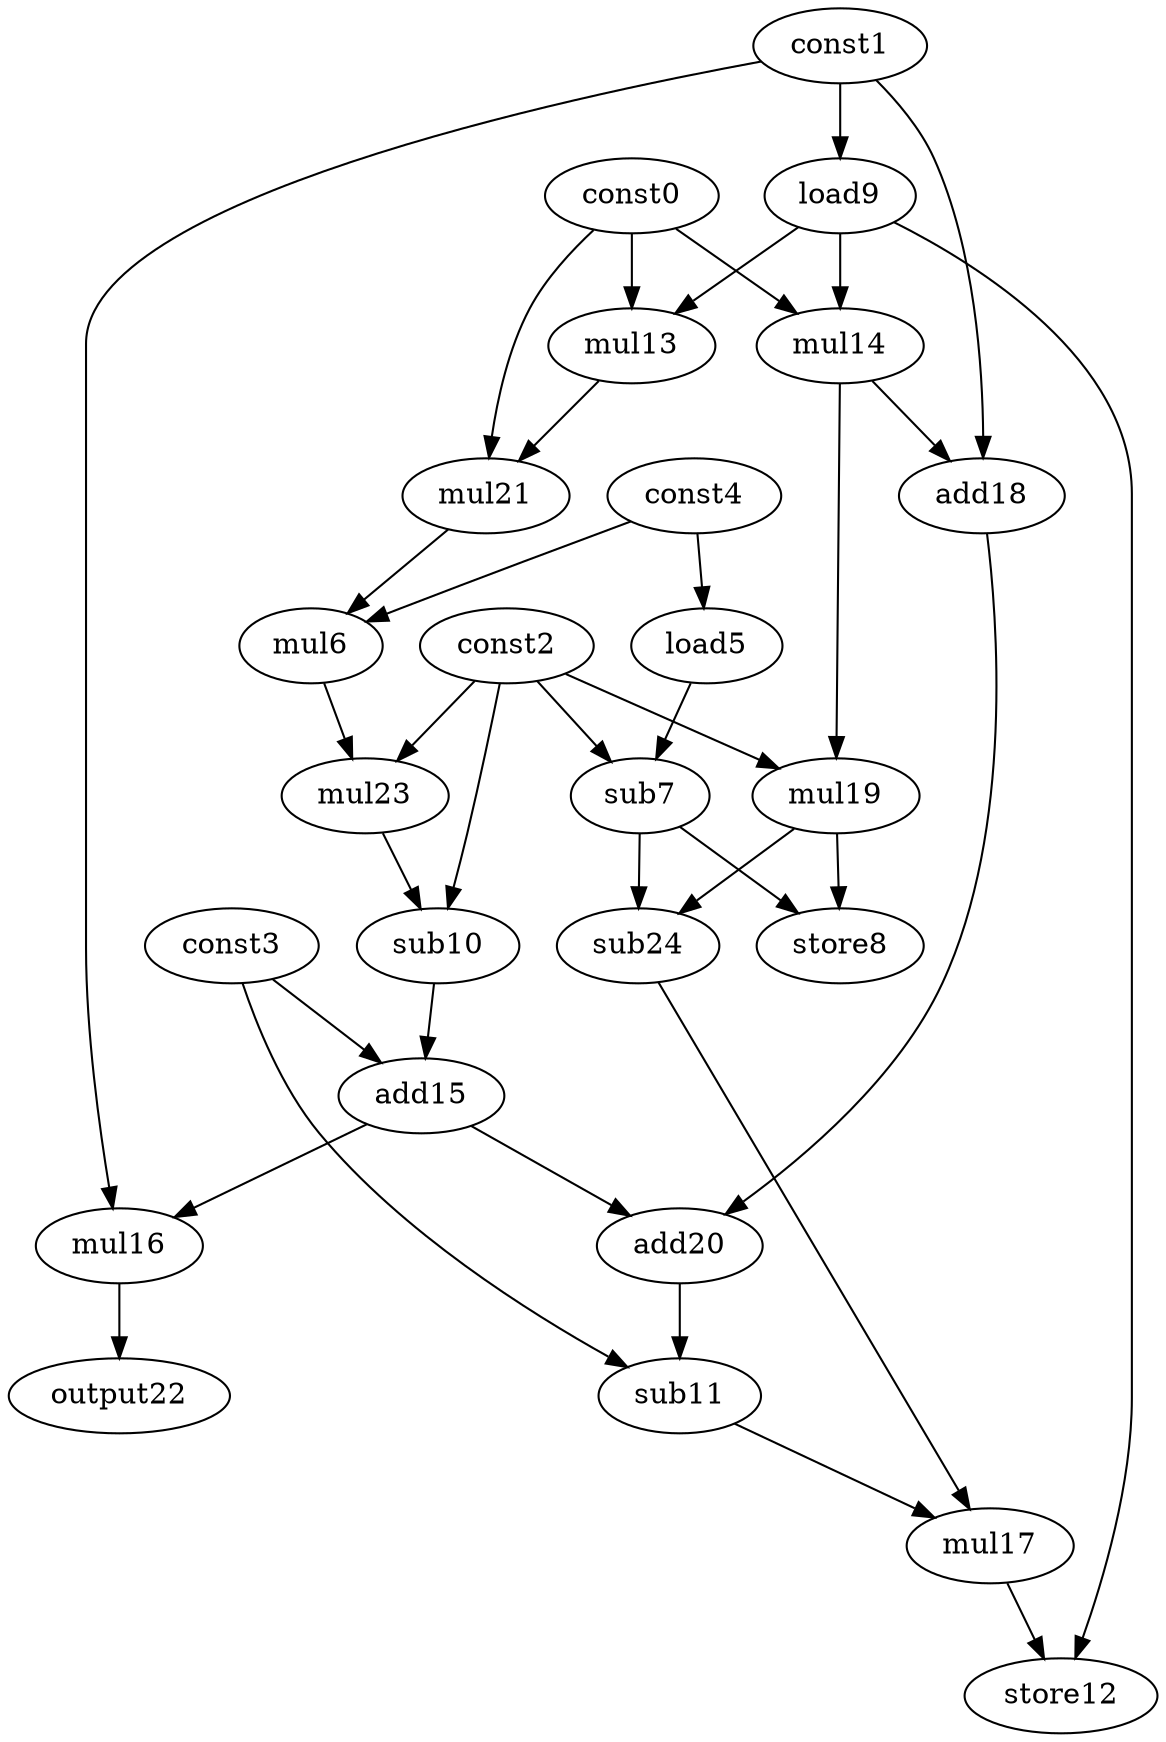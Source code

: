 digraph G { 
const0[opcode=const]; 
const1[opcode=const]; 
const2[opcode=const]; 
const3[opcode=const]; 
const4[opcode=const]; 
load5[opcode=load]; 
mul6[opcode=mul]; 
sub7[opcode=sub]; 
store8[opcode=store]; 
load9[opcode=load]; 
sub10[opcode=sub]; 
sub11[opcode=sub]; 
store12[opcode=store]; 
mul13[opcode=mul]; 
mul14[opcode=mul]; 
add15[opcode=add]; 
mul16[opcode=mul]; 
mul17[opcode=mul]; 
add18[opcode=add]; 
mul19[opcode=mul]; 
add20[opcode=add]; 
mul21[opcode=mul]; 
output22[opcode=output]; 
mul23[opcode=mul]; 
sub24[opcode=sub]; 
const4->load5[operand=0];
const1->load9[operand=0];
const2->sub7[operand=0];
load5->sub7[operand=1];
const0->mul13[operand=0];
load9->mul13[operand=1];
const0->mul14[operand=0];
load9->mul14[operand=1];
const1->add18[operand=0];
mul14->add18[operand=1];
const2->mul19[operand=0];
mul14->mul19[operand=1];
const0->mul21[operand=0];
mul13->mul21[operand=1];
const4->mul6[operand=0];
mul21->mul6[operand=1];
mul19->store8[operand=0];
sub7->store8[operand=1];
mul19->sub24[operand=0];
sub7->sub24[operand=1];
const2->mul23[operand=0];
mul6->mul23[operand=1];
const2->sub10[operand=0];
mul23->sub10[operand=1];
sub10->add15[operand=0];
const3->add15[operand=1];
const1->mul16[operand=0];
add15->mul16[operand=1];
add18->add20[operand=0];
add15->add20[operand=1];
const3->sub11[operand=0];
add20->sub11[operand=1];
mul16->output22[operand=0];
sub24->mul17[operand=0];
sub11->mul17[operand=1];
mul17->store12[operand=0];
load9->store12[operand=1];
}
